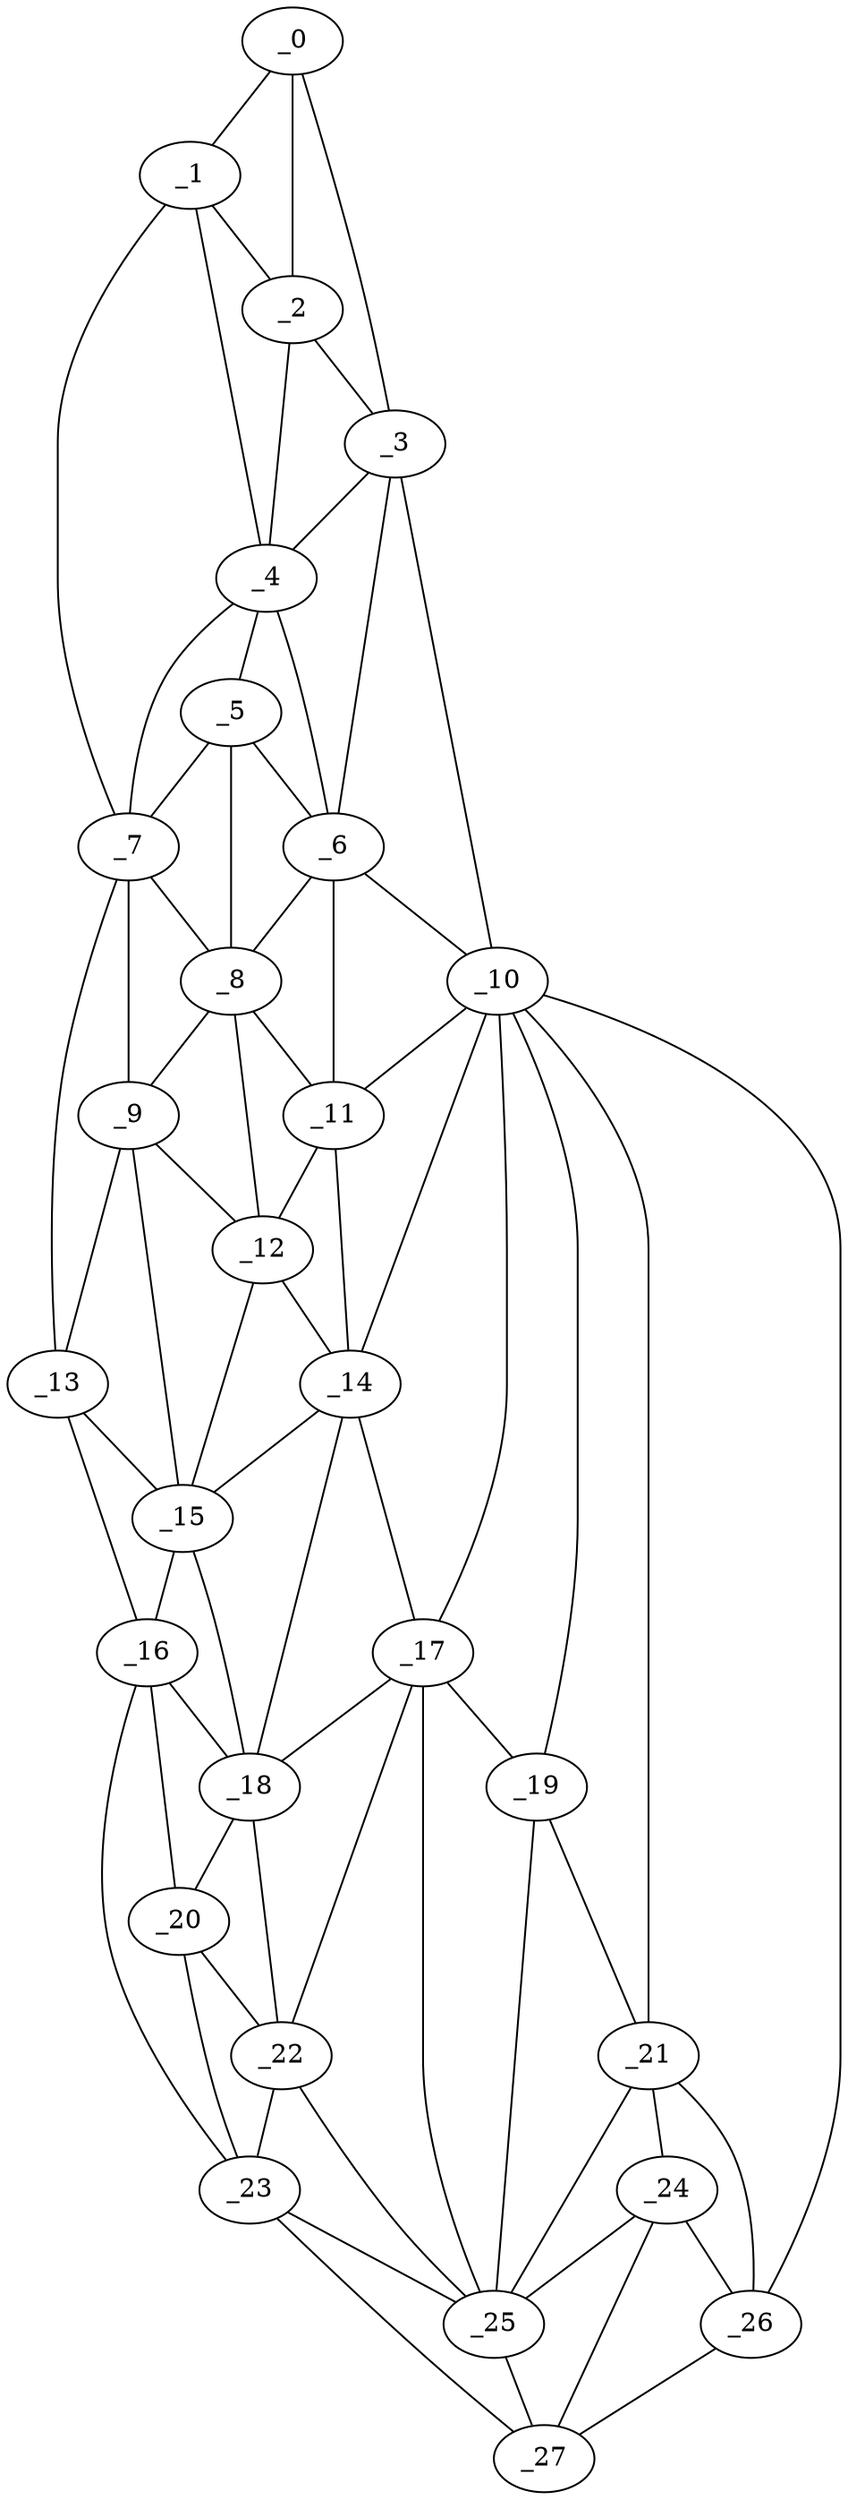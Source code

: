 graph "obj72__340.gxl" {
	_0	 [x=4,
		y=39];
	_1	 [x=5,
		y=47];
	_0 -- _1	 [valence=1];
	_2	 [x=16,
		y=41];
	_0 -- _2	 [valence=1];
	_3	 [x=24,
		y=34];
	_0 -- _3	 [valence=1];
	_1 -- _2	 [valence=1];
	_4	 [x=32,
		y=47];
	_1 -- _4	 [valence=2];
	_7	 [x=48,
		y=83];
	_1 -- _7	 [valence=1];
	_2 -- _3	 [valence=2];
	_2 -- _4	 [valence=2];
	_3 -- _4	 [valence=2];
	_6	 [x=47,
		y=36];
	_3 -- _6	 [valence=2];
	_10	 [x=60,
		y=28];
	_3 -- _10	 [valence=1];
	_5	 [x=42,
		y=48];
	_4 -- _5	 [valence=2];
	_4 -- _6	 [valence=2];
	_4 -- _7	 [valence=2];
	_5 -- _6	 [valence=1];
	_5 -- _7	 [valence=2];
	_8	 [x=52,
		y=46];
	_5 -- _8	 [valence=1];
	_6 -- _8	 [valence=2];
	_6 -- _10	 [valence=1];
	_11	 [x=60,
		y=33];
	_6 -- _11	 [valence=2];
	_7 -- _8	 [valence=2];
	_9	 [x=58,
		y=82];
	_7 -- _9	 [valence=1];
	_13	 [x=66,
		y=96];
	_7 -- _13	 [valence=1];
	_8 -- _9	 [valence=2];
	_8 -- _11	 [valence=2];
	_12	 [x=61,
		y=45];
	_8 -- _12	 [valence=1];
	_9 -- _12	 [valence=2];
	_9 -- _13	 [valence=2];
	_15	 [x=75,
		y=81];
	_9 -- _15	 [valence=2];
	_10 -- _11	 [valence=1];
	_14	 [x=74,
		y=43];
	_10 -- _14	 [valence=2];
	_17	 [x=82,
		y=40];
	_10 -- _17	 [valence=1];
	_19	 [x=96,
		y=35];
	_10 -- _19	 [valence=2];
	_21	 [x=103,
		y=35];
	_10 -- _21	 [valence=2];
	_26	 [x=126,
		y=36];
	_10 -- _26	 [valence=1];
	_11 -- _12	 [valence=2];
	_11 -- _14	 [valence=2];
	_12 -- _14	 [valence=2];
	_12 -- _15	 [valence=2];
	_13 -- _15	 [valence=2];
	_16	 [x=76,
		y=98];
	_13 -- _16	 [valence=1];
	_14 -- _15	 [valence=2];
	_14 -- _17	 [valence=1];
	_18	 [x=91,
		y=79];
	_14 -- _18	 [valence=1];
	_15 -- _16	 [valence=2];
	_15 -- _18	 [valence=2];
	_16 -- _18	 [valence=2];
	_20	 [x=100,
		y=89];
	_16 -- _20	 [valence=1];
	_23	 [x=111,
		y=91];
	_16 -- _23	 [valence=1];
	_17 -- _18	 [valence=2];
	_17 -- _19	 [valence=1];
	_22	 [x=105,
		y=75];
	_17 -- _22	 [valence=1];
	_25	 [x=116,
		y=61];
	_17 -- _25	 [valence=2];
	_18 -- _20	 [valence=1];
	_18 -- _22	 [valence=2];
	_19 -- _21	 [valence=1];
	_19 -- _25	 [valence=2];
	_20 -- _22	 [valence=2];
	_20 -- _23	 [valence=2];
	_24	 [x=114,
		y=37];
	_21 -- _24	 [valence=2];
	_21 -- _25	 [valence=1];
	_21 -- _26	 [valence=1];
	_22 -- _23	 [valence=1];
	_22 -- _25	 [valence=1];
	_23 -- _25	 [valence=2];
	_27	 [x=126,
		y=48];
	_23 -- _27	 [valence=1];
	_24 -- _25	 [valence=2];
	_24 -- _26	 [valence=2];
	_24 -- _27	 [valence=2];
	_25 -- _27	 [valence=1];
	_26 -- _27	 [valence=1];
}
